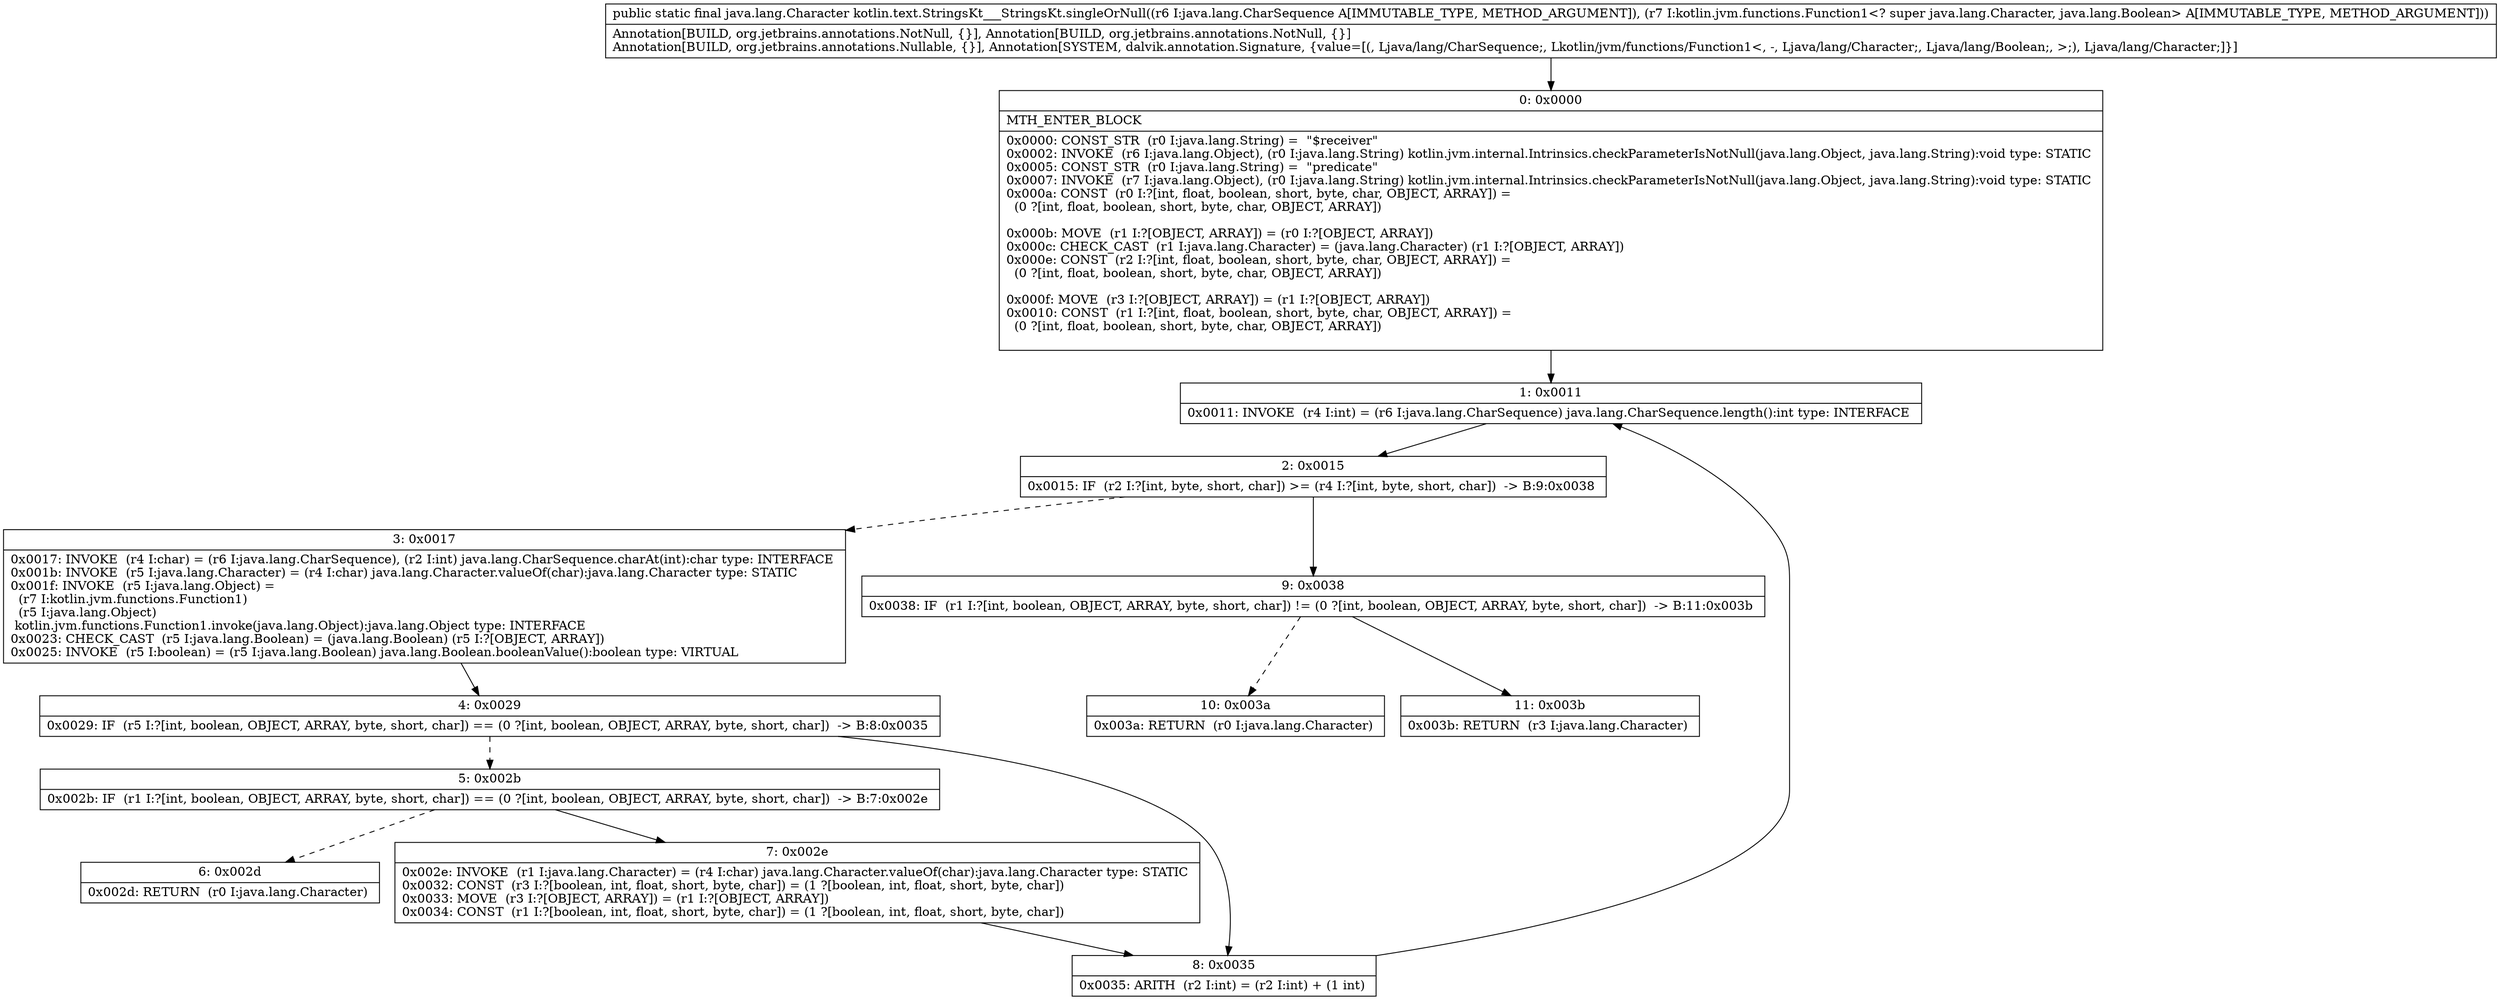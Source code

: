 digraph "CFG forkotlin.text.StringsKt___StringsKt.singleOrNull(Ljava\/lang\/CharSequence;Lkotlin\/jvm\/functions\/Function1;)Ljava\/lang\/Character;" {
Node_0 [shape=record,label="{0\:\ 0x0000|MTH_ENTER_BLOCK\l|0x0000: CONST_STR  (r0 I:java.lang.String) =  \"$receiver\" \l0x0002: INVOKE  (r6 I:java.lang.Object), (r0 I:java.lang.String) kotlin.jvm.internal.Intrinsics.checkParameterIsNotNull(java.lang.Object, java.lang.String):void type: STATIC \l0x0005: CONST_STR  (r0 I:java.lang.String) =  \"predicate\" \l0x0007: INVOKE  (r7 I:java.lang.Object), (r0 I:java.lang.String) kotlin.jvm.internal.Intrinsics.checkParameterIsNotNull(java.lang.Object, java.lang.String):void type: STATIC \l0x000a: CONST  (r0 I:?[int, float, boolean, short, byte, char, OBJECT, ARRAY]) = \l  (0 ?[int, float, boolean, short, byte, char, OBJECT, ARRAY])\l \l0x000b: MOVE  (r1 I:?[OBJECT, ARRAY]) = (r0 I:?[OBJECT, ARRAY]) \l0x000c: CHECK_CAST  (r1 I:java.lang.Character) = (java.lang.Character) (r1 I:?[OBJECT, ARRAY]) \l0x000e: CONST  (r2 I:?[int, float, boolean, short, byte, char, OBJECT, ARRAY]) = \l  (0 ?[int, float, boolean, short, byte, char, OBJECT, ARRAY])\l \l0x000f: MOVE  (r3 I:?[OBJECT, ARRAY]) = (r1 I:?[OBJECT, ARRAY]) \l0x0010: CONST  (r1 I:?[int, float, boolean, short, byte, char, OBJECT, ARRAY]) = \l  (0 ?[int, float, boolean, short, byte, char, OBJECT, ARRAY])\l \l}"];
Node_1 [shape=record,label="{1\:\ 0x0011|0x0011: INVOKE  (r4 I:int) = (r6 I:java.lang.CharSequence) java.lang.CharSequence.length():int type: INTERFACE \l}"];
Node_2 [shape=record,label="{2\:\ 0x0015|0x0015: IF  (r2 I:?[int, byte, short, char]) \>= (r4 I:?[int, byte, short, char])  \-\> B:9:0x0038 \l}"];
Node_3 [shape=record,label="{3\:\ 0x0017|0x0017: INVOKE  (r4 I:char) = (r6 I:java.lang.CharSequence), (r2 I:int) java.lang.CharSequence.charAt(int):char type: INTERFACE \l0x001b: INVOKE  (r5 I:java.lang.Character) = (r4 I:char) java.lang.Character.valueOf(char):java.lang.Character type: STATIC \l0x001f: INVOKE  (r5 I:java.lang.Object) = \l  (r7 I:kotlin.jvm.functions.Function1)\l  (r5 I:java.lang.Object)\l kotlin.jvm.functions.Function1.invoke(java.lang.Object):java.lang.Object type: INTERFACE \l0x0023: CHECK_CAST  (r5 I:java.lang.Boolean) = (java.lang.Boolean) (r5 I:?[OBJECT, ARRAY]) \l0x0025: INVOKE  (r5 I:boolean) = (r5 I:java.lang.Boolean) java.lang.Boolean.booleanValue():boolean type: VIRTUAL \l}"];
Node_4 [shape=record,label="{4\:\ 0x0029|0x0029: IF  (r5 I:?[int, boolean, OBJECT, ARRAY, byte, short, char]) == (0 ?[int, boolean, OBJECT, ARRAY, byte, short, char])  \-\> B:8:0x0035 \l}"];
Node_5 [shape=record,label="{5\:\ 0x002b|0x002b: IF  (r1 I:?[int, boolean, OBJECT, ARRAY, byte, short, char]) == (0 ?[int, boolean, OBJECT, ARRAY, byte, short, char])  \-\> B:7:0x002e \l}"];
Node_6 [shape=record,label="{6\:\ 0x002d|0x002d: RETURN  (r0 I:java.lang.Character) \l}"];
Node_7 [shape=record,label="{7\:\ 0x002e|0x002e: INVOKE  (r1 I:java.lang.Character) = (r4 I:char) java.lang.Character.valueOf(char):java.lang.Character type: STATIC \l0x0032: CONST  (r3 I:?[boolean, int, float, short, byte, char]) = (1 ?[boolean, int, float, short, byte, char]) \l0x0033: MOVE  (r3 I:?[OBJECT, ARRAY]) = (r1 I:?[OBJECT, ARRAY]) \l0x0034: CONST  (r1 I:?[boolean, int, float, short, byte, char]) = (1 ?[boolean, int, float, short, byte, char]) \l}"];
Node_8 [shape=record,label="{8\:\ 0x0035|0x0035: ARITH  (r2 I:int) = (r2 I:int) + (1 int) \l}"];
Node_9 [shape=record,label="{9\:\ 0x0038|0x0038: IF  (r1 I:?[int, boolean, OBJECT, ARRAY, byte, short, char]) != (0 ?[int, boolean, OBJECT, ARRAY, byte, short, char])  \-\> B:11:0x003b \l}"];
Node_10 [shape=record,label="{10\:\ 0x003a|0x003a: RETURN  (r0 I:java.lang.Character) \l}"];
Node_11 [shape=record,label="{11\:\ 0x003b|0x003b: RETURN  (r3 I:java.lang.Character) \l}"];
MethodNode[shape=record,label="{public static final java.lang.Character kotlin.text.StringsKt___StringsKt.singleOrNull((r6 I:java.lang.CharSequence A[IMMUTABLE_TYPE, METHOD_ARGUMENT]), (r7 I:kotlin.jvm.functions.Function1\<? super java.lang.Character, java.lang.Boolean\> A[IMMUTABLE_TYPE, METHOD_ARGUMENT]))  | Annotation[BUILD, org.jetbrains.annotations.NotNull, \{\}], Annotation[BUILD, org.jetbrains.annotations.NotNull, \{\}]\lAnnotation[BUILD, org.jetbrains.annotations.Nullable, \{\}], Annotation[SYSTEM, dalvik.annotation.Signature, \{value=[(, Ljava\/lang\/CharSequence;, Lkotlin\/jvm\/functions\/Function1\<, \-, Ljava\/lang\/Character;, Ljava\/lang\/Boolean;, \>;), Ljava\/lang\/Character;]\}]\l}"];
MethodNode -> Node_0;
Node_0 -> Node_1;
Node_1 -> Node_2;
Node_2 -> Node_3[style=dashed];
Node_2 -> Node_9;
Node_3 -> Node_4;
Node_4 -> Node_5[style=dashed];
Node_4 -> Node_8;
Node_5 -> Node_6[style=dashed];
Node_5 -> Node_7;
Node_7 -> Node_8;
Node_8 -> Node_1;
Node_9 -> Node_10[style=dashed];
Node_9 -> Node_11;
}


